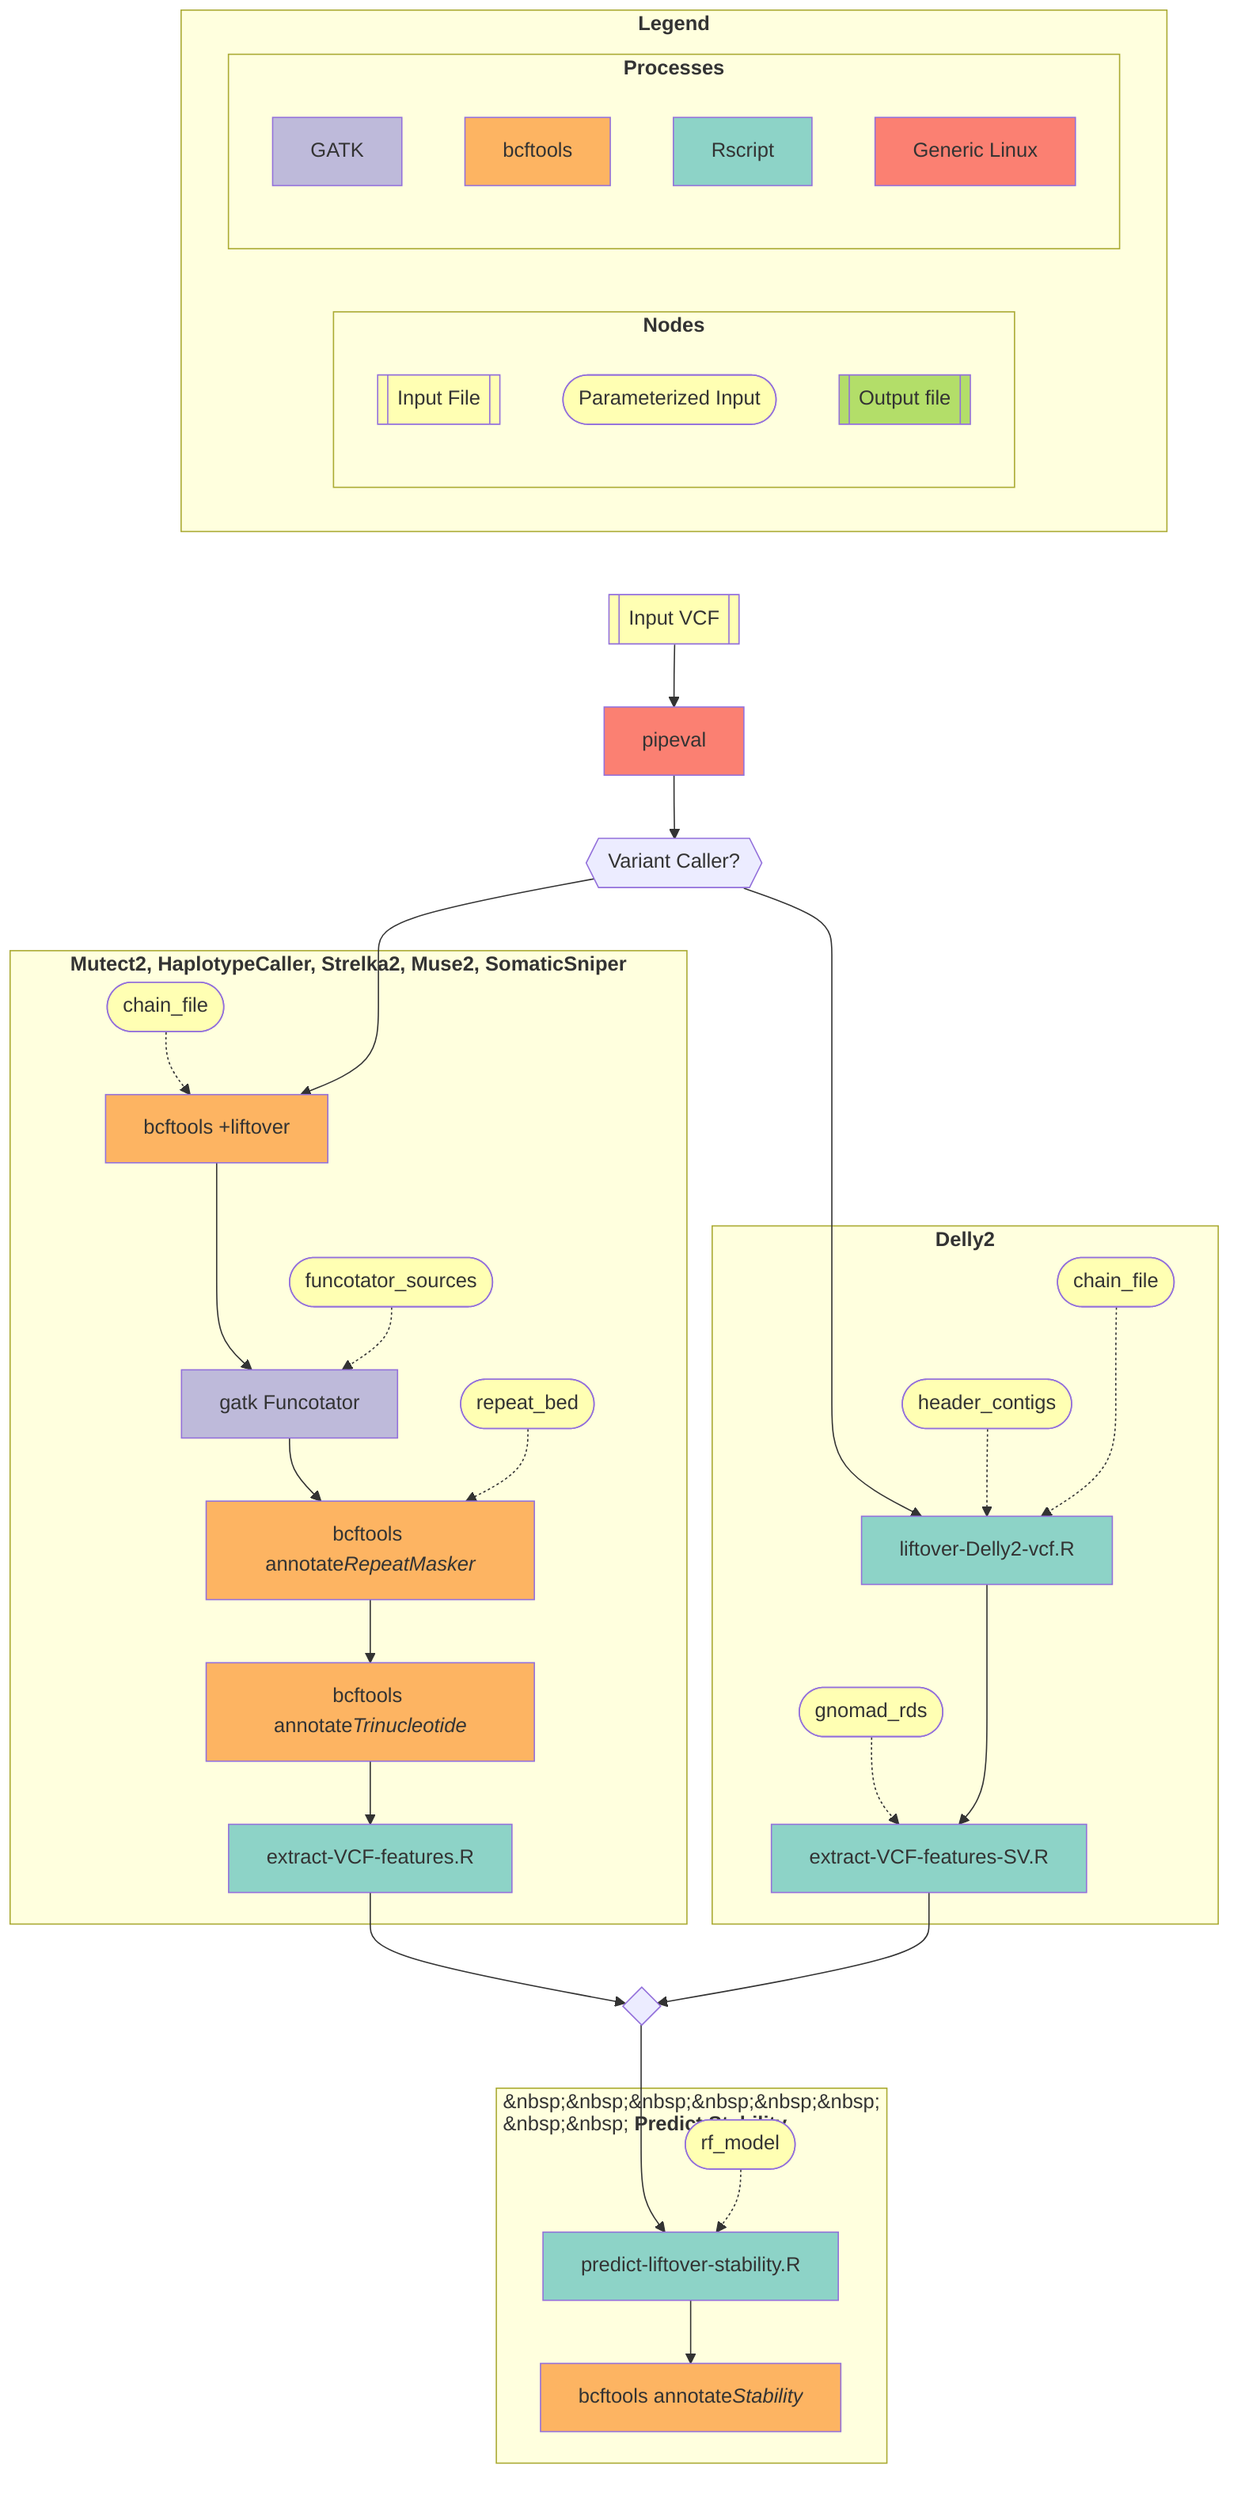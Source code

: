 %%{init: {"flowchart": {"htmlLabels": false}} }%%

flowchart TD

  classDef input fill:#ffffb3
  classDef output fill:#b3de69
  classDef gatk fill:#bebada
  classDef bcftools fill:#fdb462
  classDef R fill:#8dd3c7
  classDef linux fill:#fb8072

  subgraph legend ["`**Legend**`"]
      direction RL
    subgraph nodes ["`**Nodes**`"]
      input[["Input File"]]:::input
      input_node(["Parameterized Input"]):::input
      output[["Output file"]]:::output
    end

    subgraph processes ["`**Processes**`"]
      gatk_docker[GATK]:::gatk
      bcftools_docker[bcftools]:::bcftools
      r_docker[Rscript]:::R
      linux_docker[Generic Linux]:::linux
    end
  end

  legend
  ~~~ input_vcf[["Input VCF"]]:::input
  --> pipeval:::linux
  --> sv_vs_snv{{Variant Caller?}}

  sv_vs_snv ------> r_liftover
  header_contigs .-> r_liftover
  chain_file2 ..-> r_liftover
  gnomad_rds .-> r_extract_sv

  subgraph SV ["`**Delly2**`"]
    %% Other input files
    header_contigs([header_contigs]):::input
    chain_file2([chain_file]):::input
    gnomad_rds([gnomad_rds]):::input

    r_liftover[liftover-Delly2-vcf.R]:::R
    ---> r_extract_sv[extract-VCF-features-SV.R]:::R

  end

  chain_file .-> bcftools_liftover
  sv_vs_snv --> bcftools_liftover

  subgraph SNV ["`**Mutect2, HaplotypeCaller, Strelka2, Muse2, SomaticSniper**`"]
    funcotator_sources([funcotator_sources]):::input
    chain_file([chain_file]):::input
    repeat_bed([repeat_bed]):::input

    bcftools_liftover[bcftools +liftover]:::bcftools
    ---> gatk_func[gatk Funcotator]:::gatk
    --> bcftools_annotate["`bcftools annotate*RepeatMasker*`"]:::bcftools
    --> bcftools_annotate2["`bcftools annotate*Trinucleotide*`"]:::bcftools
    --> r_extract_snv[extract-VCF-features.R]:::R
  end

  funcotator_sources .-> gatk_func
  repeat_bed .-> bcftools_annotate

  joinpaths{ }
  r_extract_snv --> joinpaths
  r_extract_sv --> joinpaths
  joinpaths ---> r_predict_stability

  subgraph Predict Stability ["`&nbsp;&nbsp;&nbsp;&nbsp;&nbsp;&nbsp;&nbsp;&nbsp;**Predict Stability**`"]
    r_predict_stability[predict-liftover-stability.R]:::R
    --> bcftools_annotate3["`bcftools annotate*Stability*`"]:::bcftools

    rf_model([rf_model]):::input .-> r_predict_stability
  end